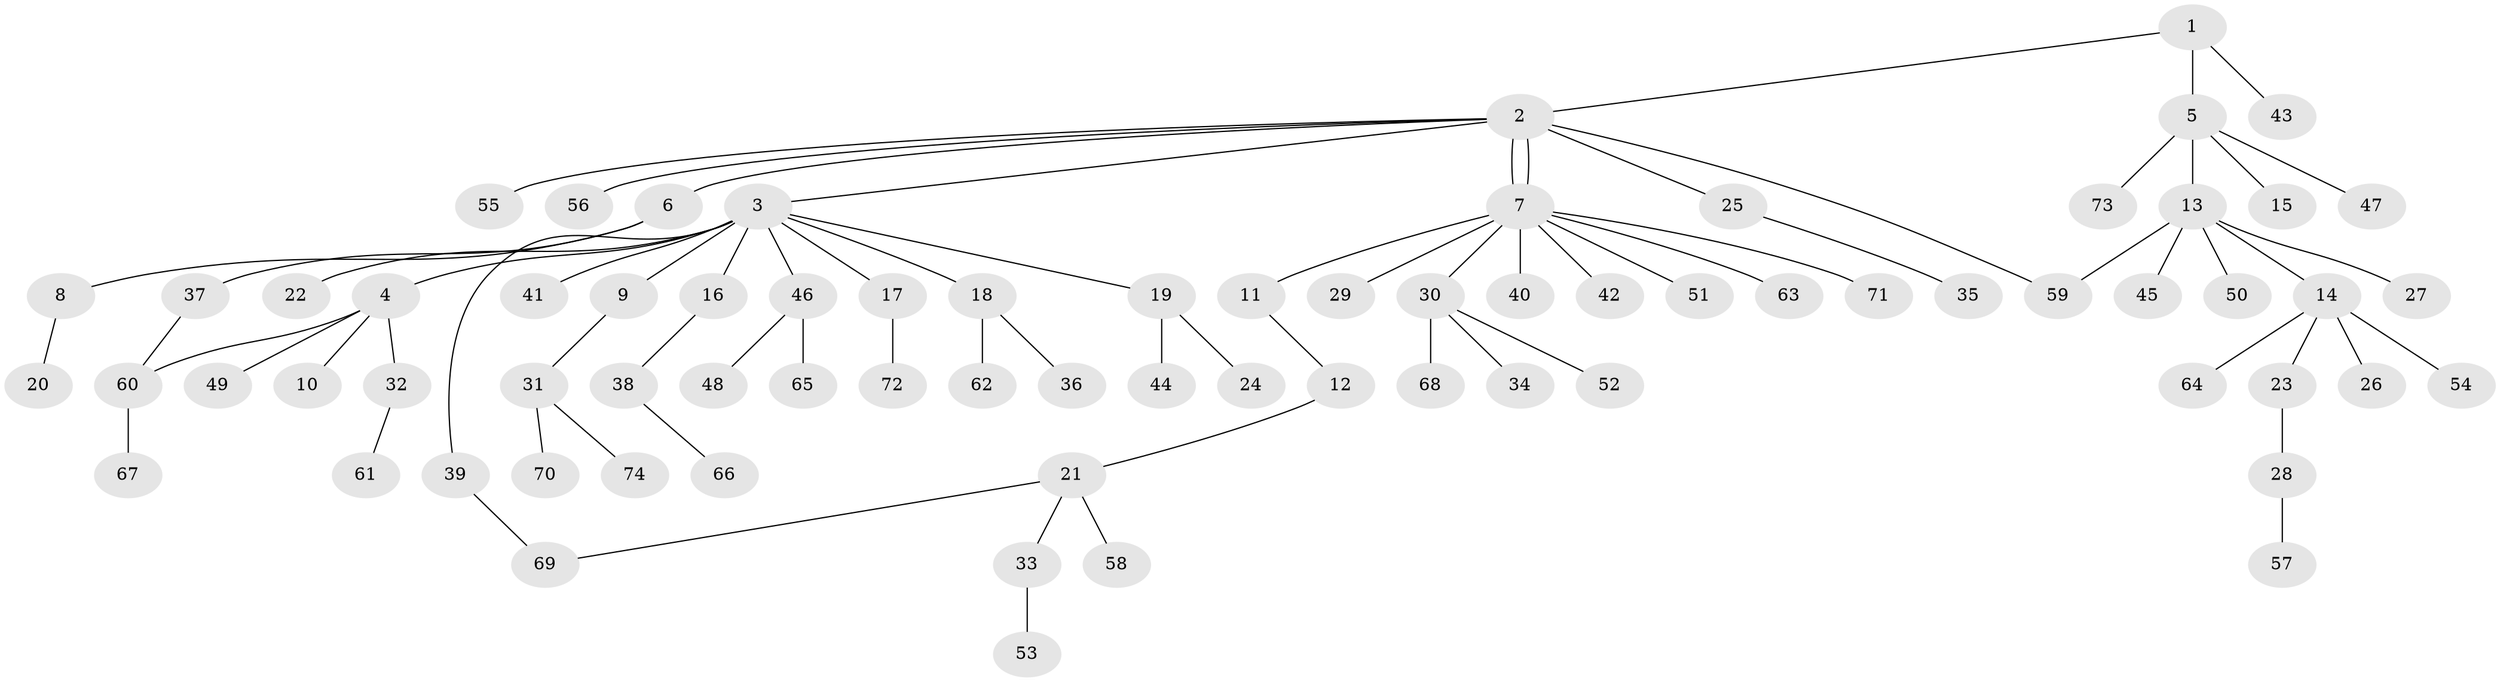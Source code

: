 // Generated by graph-tools (version 1.1) at 2025/01/03/09/25 03:01:43]
// undirected, 74 vertices, 77 edges
graph export_dot {
graph [start="1"]
  node [color=gray90,style=filled];
  1;
  2;
  3;
  4;
  5;
  6;
  7;
  8;
  9;
  10;
  11;
  12;
  13;
  14;
  15;
  16;
  17;
  18;
  19;
  20;
  21;
  22;
  23;
  24;
  25;
  26;
  27;
  28;
  29;
  30;
  31;
  32;
  33;
  34;
  35;
  36;
  37;
  38;
  39;
  40;
  41;
  42;
  43;
  44;
  45;
  46;
  47;
  48;
  49;
  50;
  51;
  52;
  53;
  54;
  55;
  56;
  57;
  58;
  59;
  60;
  61;
  62;
  63;
  64;
  65;
  66;
  67;
  68;
  69;
  70;
  71;
  72;
  73;
  74;
  1 -- 2;
  1 -- 5;
  1 -- 43;
  2 -- 3;
  2 -- 6;
  2 -- 7;
  2 -- 7;
  2 -- 25;
  2 -- 55;
  2 -- 56;
  2 -- 59;
  3 -- 4;
  3 -- 9;
  3 -- 16;
  3 -- 17;
  3 -- 18;
  3 -- 19;
  3 -- 22;
  3 -- 39;
  3 -- 41;
  3 -- 46;
  4 -- 10;
  4 -- 32;
  4 -- 49;
  4 -- 60;
  5 -- 13;
  5 -- 15;
  5 -- 47;
  5 -- 73;
  6 -- 8;
  6 -- 37;
  7 -- 11;
  7 -- 29;
  7 -- 30;
  7 -- 40;
  7 -- 42;
  7 -- 51;
  7 -- 63;
  7 -- 71;
  8 -- 20;
  9 -- 31;
  11 -- 12;
  12 -- 21;
  13 -- 14;
  13 -- 27;
  13 -- 45;
  13 -- 50;
  13 -- 59;
  14 -- 23;
  14 -- 26;
  14 -- 54;
  14 -- 64;
  16 -- 38;
  17 -- 72;
  18 -- 36;
  18 -- 62;
  19 -- 24;
  19 -- 44;
  21 -- 33;
  21 -- 58;
  21 -- 69;
  23 -- 28;
  25 -- 35;
  28 -- 57;
  30 -- 34;
  30 -- 52;
  30 -- 68;
  31 -- 70;
  31 -- 74;
  32 -- 61;
  33 -- 53;
  37 -- 60;
  38 -- 66;
  39 -- 69;
  46 -- 48;
  46 -- 65;
  60 -- 67;
}
